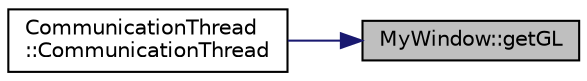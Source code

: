 digraph "MyWindow::getGL"
{
 // LATEX_PDF_SIZE
  edge [fontname="Helvetica",fontsize="10",labelfontname="Helvetica",labelfontsize="10"];
  node [fontname="Helvetica",fontsize="10",shape=record];
  rankdir="RL";
  Node1 [label="MyWindow::getGL",height=0.2,width=0.4,color="black", fillcolor="grey75", style="filled", fontcolor="black",tooltip=" "];
  Node1 -> Node2 [dir="back",color="midnightblue",fontsize="10",style="solid",fontname="Helvetica"];
  Node2 [label="CommunicationThread\l::CommunicationThread",height=0.2,width=0.4,color="black", fillcolor="white", style="filled",URL="$classCommunicationThread.html#a55cc7e54b9f091ba01eaf296563b26fc",tooltip=" "];
}
